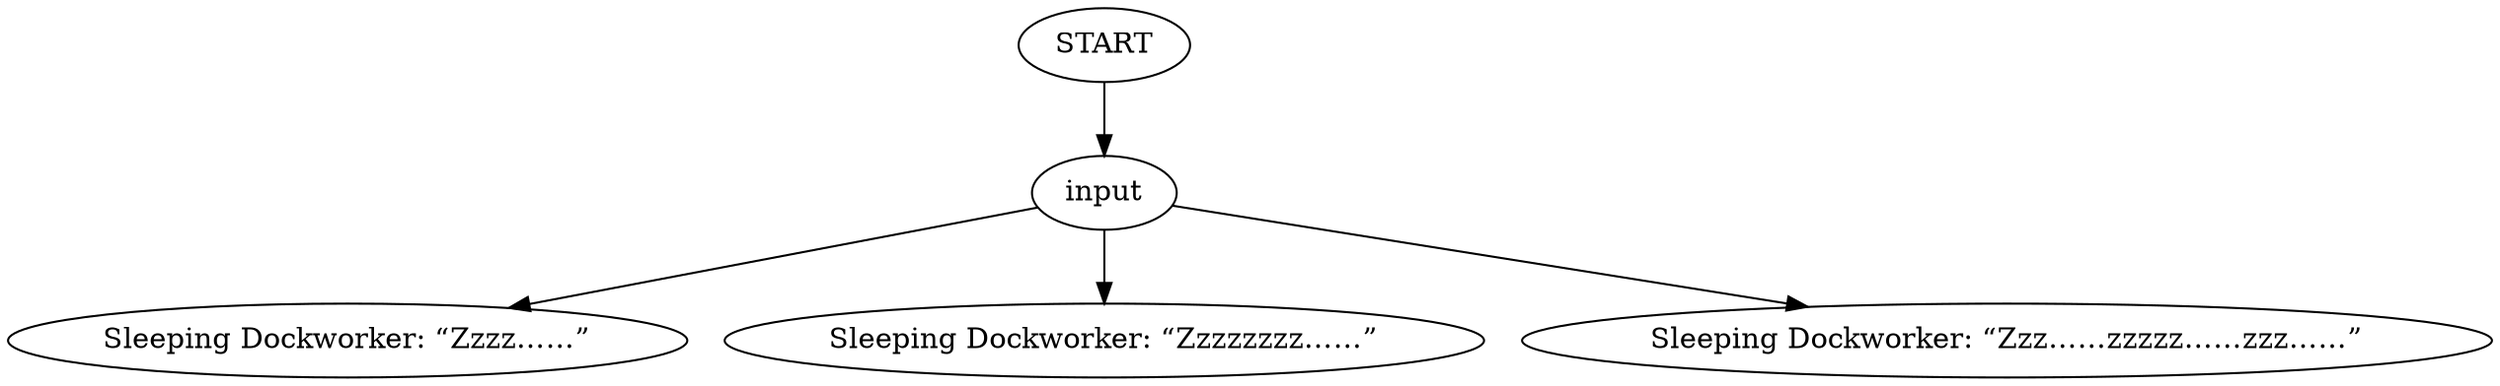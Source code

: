# WHIRLING / SLEEPER barks
# Zzzzzzz...
# ==================================================
digraph G {
	  0 [label="START"];
	  1 [label="input"];
	  2 [label="Sleeping Dockworker: “Zzzz……”"];
	  4 [label="Sleeping Dockworker: “Zzzzzzzz……”"];
	  5 [label="Sleeping Dockworker: “Zzz……zzzzz……zzz……”"];
	  0 -> 1
	  1 -> 2
	  1 -> 4
	  1 -> 5
}

